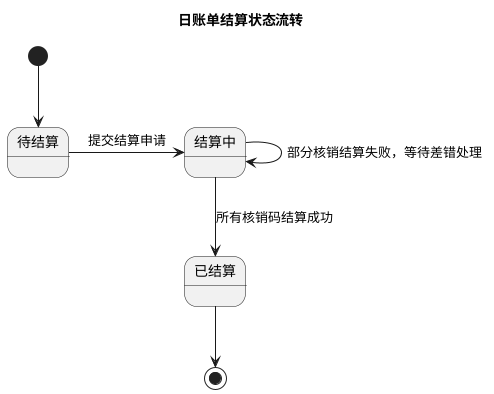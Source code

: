 ﻿@startuml
title 日账单结算状态流转
[*] --> 待结算
待结算 ->  结算中: 提交结算申请
结算中 --> 结算中 : 部分核销结算失败，等待差错处理
结算中 --> 已结算 : 所有核销码结算成功
已结算 --> [*]
@enduml